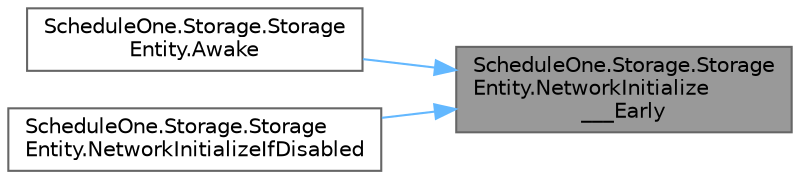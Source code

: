 digraph "ScheduleOne.Storage.StorageEntity.NetworkInitialize___Early"
{
 // LATEX_PDF_SIZE
  bgcolor="transparent";
  edge [fontname=Helvetica,fontsize=10,labelfontname=Helvetica,labelfontsize=10];
  node [fontname=Helvetica,fontsize=10,shape=box,height=0.2,width=0.4];
  rankdir="RL";
  Node1 [id="Node000001",label="ScheduleOne.Storage.Storage\lEntity.NetworkInitialize\l___Early",height=0.2,width=0.4,color="gray40", fillcolor="grey60", style="filled", fontcolor="black",tooltip=" "];
  Node1 -> Node2 [id="edge1_Node000001_Node000002",dir="back",color="steelblue1",style="solid",tooltip=" "];
  Node2 [id="Node000002",label="ScheduleOne.Storage.Storage\lEntity.Awake",height=0.2,width=0.4,color="grey40", fillcolor="white", style="filled",URL="$class_schedule_one_1_1_storage_1_1_storage_entity.html#ac7d7a3cbf8fe01e4d8d55b06665f02d6",tooltip=" "];
  Node1 -> Node3 [id="edge2_Node000001_Node000003",dir="back",color="steelblue1",style="solid",tooltip=" "];
  Node3 [id="Node000003",label="ScheduleOne.Storage.Storage\lEntity.NetworkInitializeIfDisabled",height=0.2,width=0.4,color="grey40", fillcolor="white", style="filled",URL="$class_schedule_one_1_1_storage_1_1_storage_entity.html#a392a01c61be2967008a3bd007bb0b109",tooltip=" "];
}
